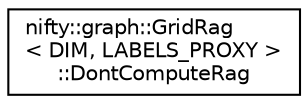 digraph "Graphical Class Hierarchy"
{
  edge [fontname="Helvetica",fontsize="10",labelfontname="Helvetica",labelfontsize="10"];
  node [fontname="Helvetica",fontsize="10",shape=record];
  rankdir="LR";
  Node1 [label="nifty::graph::GridRag\l\< DIM, LABELS_PROXY \>\l::DontComputeRag",height=0.2,width=0.4,color="black", fillcolor="white", style="filled",URL="$structnifty_1_1graph_1_1GridRag_1_1DontComputeRag.html"];
}

